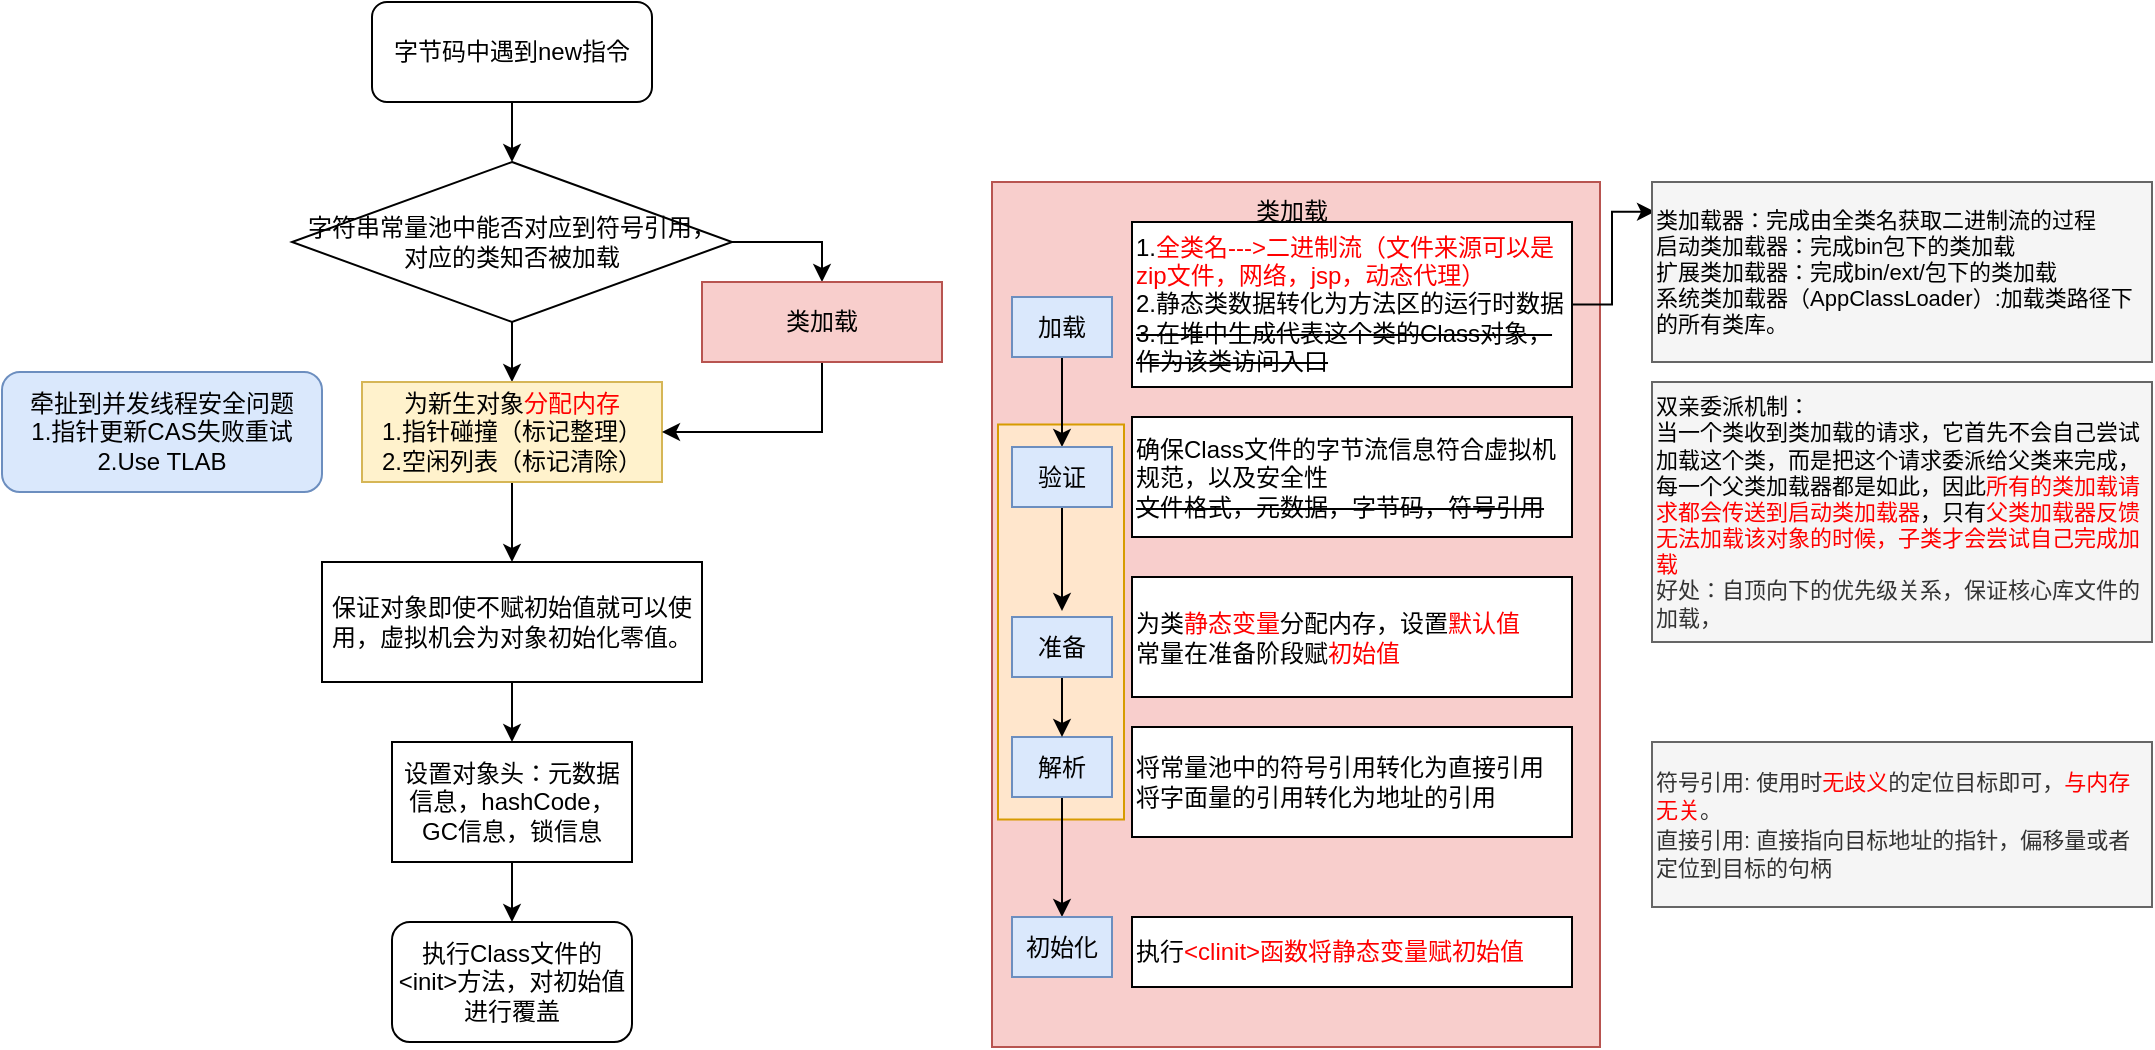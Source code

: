 <mxfile version="17.4.1" type="github">
  <diagram id="YeLT6GVh3PedhH0xsYGV" name="Page-1">
    <mxGraphModel dx="1138" dy="667" grid="1" gridSize="10" guides="1" tooltips="1" connect="1" arrows="1" fold="1" page="1" pageScale="1" pageWidth="850" pageHeight="1100" math="0" shadow="0">
      <root>
        <mxCell id="0" />
        <mxCell id="1" parent="0" />
        <mxCell id="Psn35w7AXA0jimtYUnMg-16" value="" style="rounded=0;whiteSpace=wrap;html=1;fontSize=12;fillColor=#f8cecc;strokeColor=#b85450;" vertex="1" parent="1">
          <mxGeometry x="570" y="150" width="304" height="432.5" as="geometry" />
        </mxCell>
        <mxCell id="Psn35w7AXA0jimtYUnMg-41" value="" style="rounded=0;whiteSpace=wrap;html=1;fontSize=12;fillColor=#ffe6cc;strokeColor=#d79b00;" vertex="1" parent="1">
          <mxGeometry x="573" y="271.25" width="63" height="197.5" as="geometry" />
        </mxCell>
        <mxCell id="Psn35w7AXA0jimtYUnMg-3" style="edgeStyle=orthogonalEdgeStyle;rounded=0;orthogonalLoop=1;jettySize=auto;html=1;exitX=0.5;exitY=1;exitDx=0;exitDy=0;fontSize=12;" edge="1" parent="1" source="Psn35w7AXA0jimtYUnMg-1" target="Psn35w7AXA0jimtYUnMg-2">
          <mxGeometry relative="1" as="geometry" />
        </mxCell>
        <mxCell id="Psn35w7AXA0jimtYUnMg-1" value="字节码中遇到new指令" style="rounded=1;whiteSpace=wrap;html=1;" vertex="1" parent="1">
          <mxGeometry x="260" y="60" width="140" height="50" as="geometry" />
        </mxCell>
        <mxCell id="Psn35w7AXA0jimtYUnMg-11" style="edgeStyle=orthogonalEdgeStyle;rounded=0;orthogonalLoop=1;jettySize=auto;html=1;exitX=1;exitY=0.5;exitDx=0;exitDy=0;entryX=0.5;entryY=0;entryDx=0;entryDy=0;fontSize=12;fontColor=#FF0000;" edge="1" parent="1" source="Psn35w7AXA0jimtYUnMg-2" target="Psn35w7AXA0jimtYUnMg-9">
          <mxGeometry relative="1" as="geometry" />
        </mxCell>
        <mxCell id="Psn35w7AXA0jimtYUnMg-13" style="edgeStyle=orthogonalEdgeStyle;rounded=0;orthogonalLoop=1;jettySize=auto;html=1;exitX=0.5;exitY=1;exitDx=0;exitDy=0;entryX=0.5;entryY=0;entryDx=0;entryDy=0;fontSize=12;fontColor=#000000;" edge="1" parent="1" source="Psn35w7AXA0jimtYUnMg-2" target="Psn35w7AXA0jimtYUnMg-6">
          <mxGeometry relative="1" as="geometry" />
        </mxCell>
        <mxCell id="Psn35w7AXA0jimtYUnMg-2" value="&lt;font style=&quot;font-size: 12px&quot;&gt;字符串常量池中能否对应到符号引用，&lt;br&gt;对应的类知否被加载&lt;br&gt;&lt;/font&gt;" style="rhombus;whiteSpace=wrap;html=1;" vertex="1" parent="1">
          <mxGeometry x="220" y="140" width="220" height="80" as="geometry" />
        </mxCell>
        <mxCell id="Psn35w7AXA0jimtYUnMg-15" style="edgeStyle=orthogonalEdgeStyle;rounded=0;orthogonalLoop=1;jettySize=auto;html=1;exitX=0.5;exitY=1;exitDx=0;exitDy=0;entryX=0.5;entryY=0;entryDx=0;entryDy=0;fontSize=12;fontColor=#000000;" edge="1" parent="1" source="Psn35w7AXA0jimtYUnMg-6" target="Psn35w7AXA0jimtYUnMg-14">
          <mxGeometry relative="1" as="geometry" />
        </mxCell>
        <mxCell id="Psn35w7AXA0jimtYUnMg-6" value="为新生对象&lt;font color=&quot;#ff0000&quot;&gt;分配内存&lt;/font&gt;&lt;br&gt;1.指针碰撞（标记整理）&lt;br&gt;2.空闲列表（标记清除）" style="rounded=0;whiteSpace=wrap;html=1;fontSize=12;fillColor=#fff2cc;strokeColor=#d6b656;" vertex="1" parent="1">
          <mxGeometry x="255" y="250" width="150" height="50" as="geometry" />
        </mxCell>
        <mxCell id="Psn35w7AXA0jimtYUnMg-7" value="牵扯到并发线程安全问题&lt;br&gt;1.指针更新CAS失败重试&lt;br&gt;2.Use TLAB" style="rounded=1;whiteSpace=wrap;html=1;fontSize=12;fillColor=#dae8fc;strokeColor=#6c8ebf;" vertex="1" parent="1">
          <mxGeometry x="75" y="245" width="160" height="60" as="geometry" />
        </mxCell>
        <mxCell id="Psn35w7AXA0jimtYUnMg-12" style="edgeStyle=orthogonalEdgeStyle;rounded=0;orthogonalLoop=1;jettySize=auto;html=1;exitX=0.5;exitY=1;exitDx=0;exitDy=0;entryX=1;entryY=0.5;entryDx=0;entryDy=0;fontSize=12;fontColor=#FF0000;" edge="1" parent="1" source="Psn35w7AXA0jimtYUnMg-9" target="Psn35w7AXA0jimtYUnMg-6">
          <mxGeometry relative="1" as="geometry" />
        </mxCell>
        <mxCell id="Psn35w7AXA0jimtYUnMg-9" value="&lt;font color=&quot;#000000&quot;&gt;类加载&lt;/font&gt;" style="rounded=0;whiteSpace=wrap;html=1;fontSize=12;fillColor=#f8cecc;strokeColor=#b85450;" vertex="1" parent="1">
          <mxGeometry x="425" y="200" width="120" height="40" as="geometry" />
        </mxCell>
        <mxCell id="Psn35w7AXA0jimtYUnMg-19" style="edgeStyle=orthogonalEdgeStyle;rounded=0;orthogonalLoop=1;jettySize=auto;html=1;exitX=0.5;exitY=1;exitDx=0;exitDy=0;entryX=0.5;entryY=0;entryDx=0;entryDy=0;fontSize=12;fontColor=#000000;" edge="1" parent="1" source="Psn35w7AXA0jimtYUnMg-14" target="Psn35w7AXA0jimtYUnMg-18">
          <mxGeometry relative="1" as="geometry" />
        </mxCell>
        <mxCell id="Psn35w7AXA0jimtYUnMg-14" value="保证对象即使不赋初始值就可以使用，虚拟机会为对象初始化零值。" style="rounded=0;whiteSpace=wrap;html=1;fontSize=12;fontColor=#000000;" vertex="1" parent="1">
          <mxGeometry x="235" y="340" width="190" height="60" as="geometry" />
        </mxCell>
        <mxCell id="Psn35w7AXA0jimtYUnMg-17" value="类加载" style="text;html=1;strokeColor=none;fillColor=none;align=center;verticalAlign=middle;whiteSpace=wrap;rounded=0;fontSize=12;fontColor=#000000;" vertex="1" parent="1">
          <mxGeometry x="690" y="150" width="60" height="30" as="geometry" />
        </mxCell>
        <mxCell id="Psn35w7AXA0jimtYUnMg-21" style="edgeStyle=orthogonalEdgeStyle;rounded=0;orthogonalLoop=1;jettySize=auto;html=1;exitX=0.5;exitY=1;exitDx=0;exitDy=0;entryX=0.5;entryY=0;entryDx=0;entryDy=0;fontSize=12;fontColor=#000000;" edge="1" parent="1" source="Psn35w7AXA0jimtYUnMg-18" target="Psn35w7AXA0jimtYUnMg-20">
          <mxGeometry relative="1" as="geometry" />
        </mxCell>
        <mxCell id="Psn35w7AXA0jimtYUnMg-18" value="设置对象头：元数据信息，hashCode，GC信息，锁信息" style="rounded=0;whiteSpace=wrap;html=1;fontSize=12;fontColor=#000000;" vertex="1" parent="1">
          <mxGeometry x="270" y="430" width="120" height="60" as="geometry" />
        </mxCell>
        <mxCell id="Psn35w7AXA0jimtYUnMg-20" value="执行Class文件的&amp;lt;init&amp;gt;方法，对初始值进行覆盖" style="rounded=1;whiteSpace=wrap;html=1;fontSize=12;fontColor=#000000;" vertex="1" parent="1">
          <mxGeometry x="270" y="520" width="120" height="60" as="geometry" />
        </mxCell>
        <mxCell id="Psn35w7AXA0jimtYUnMg-27" style="edgeStyle=orthogonalEdgeStyle;rounded=0;orthogonalLoop=1;jettySize=auto;html=1;exitX=0.5;exitY=1;exitDx=0;exitDy=0;fontSize=12;fontColor=#000000;" edge="1" parent="1" source="Psn35w7AXA0jimtYUnMg-22" target="Psn35w7AXA0jimtYUnMg-24">
          <mxGeometry relative="1" as="geometry" />
        </mxCell>
        <mxCell id="Psn35w7AXA0jimtYUnMg-22" value="加载" style="rounded=0;whiteSpace=wrap;html=1;fontSize=12;fillColor=#dae8fc;strokeColor=#6c8ebf;" vertex="1" parent="1">
          <mxGeometry x="580" y="207.5" width="50" height="30" as="geometry" />
        </mxCell>
        <mxCell id="Psn35w7AXA0jimtYUnMg-47" style="edgeStyle=orthogonalEdgeStyle;rounded=0;orthogonalLoop=1;jettySize=auto;html=1;exitX=1;exitY=0.5;exitDx=0;exitDy=0;entryX=0.006;entryY=0.165;entryDx=0;entryDy=0;entryPerimeter=0;fontSize=11;fontColor=#000000;" edge="1" parent="1" source="Psn35w7AXA0jimtYUnMg-23" target="Psn35w7AXA0jimtYUnMg-45">
          <mxGeometry relative="1" as="geometry" />
        </mxCell>
        <mxCell id="Psn35w7AXA0jimtYUnMg-23" value="1.&lt;font color=&quot;#ff0000&quot;&gt;全类名---&amp;gt;二进制流（文件来源可以是zip文件，网络，jsp，动态代理）&lt;/font&gt;&lt;br&gt;2.静态类数据转化为方法区的运行时数据&lt;br&gt;&lt;strike&gt;3.在堆中生成代表这个类的Class对象，作为该类访问入口&lt;/strike&gt;" style="rounded=0;whiteSpace=wrap;html=1;fontSize=12;fontColor=#000000;align=left;" vertex="1" parent="1">
          <mxGeometry x="640" y="170" width="220" height="82.5" as="geometry" />
        </mxCell>
        <mxCell id="Psn35w7AXA0jimtYUnMg-24" value="验证" style="rounded=0;whiteSpace=wrap;html=1;fontSize=12;fillColor=#dae8fc;strokeColor=#6c8ebf;" vertex="1" parent="1">
          <mxGeometry x="580" y="282.5" width="50" height="30" as="geometry" />
        </mxCell>
        <mxCell id="Psn35w7AXA0jimtYUnMg-25" value="确保Class文件的字节流信息符合虚拟机规范，以及安全性&lt;br&gt;&lt;strike&gt;文件格式，元数据，字节码，符号引用&lt;/strike&gt;" style="rounded=0;whiteSpace=wrap;html=1;fontSize=12;fontColor=#000000;align=left;" vertex="1" parent="1">
          <mxGeometry x="640" y="267.5" width="220" height="60" as="geometry" />
        </mxCell>
        <mxCell id="Psn35w7AXA0jimtYUnMg-32" style="edgeStyle=orthogonalEdgeStyle;rounded=0;orthogonalLoop=1;jettySize=auto;html=1;exitX=0.5;exitY=1;exitDx=0;exitDy=0;entryX=0.5;entryY=0;entryDx=0;entryDy=0;fontSize=12;fontColor=#FF0000;" edge="1" parent="1" source="Psn35w7AXA0jimtYUnMg-28">
          <mxGeometry relative="1" as="geometry">
            <mxPoint x="605" y="364.5" as="targetPoint" />
          </mxGeometry>
        </mxCell>
        <mxCell id="Psn35w7AXA0jimtYUnMg-28" value="验证" style="rounded=0;whiteSpace=wrap;html=1;fontSize=12;fillColor=#dae8fc;strokeColor=#6c8ebf;" vertex="1" parent="1">
          <mxGeometry x="580" y="282.5" width="50" height="30" as="geometry" />
        </mxCell>
        <mxCell id="Psn35w7AXA0jimtYUnMg-31" value="为类&lt;font color=&quot;#ff0000&quot;&gt;静态变量&lt;/font&gt;分配内存，设置&lt;font color=&quot;#ff0000&quot;&gt;默认值&lt;br&gt;&lt;/font&gt;常量在准备阶段赋&lt;font color=&quot;#ff0000&quot;&gt;初始值&lt;/font&gt;" style="rounded=0;whiteSpace=wrap;html=1;fontSize=12;fontColor=#000000;align=left;" vertex="1" parent="1">
          <mxGeometry x="640" y="347.5" width="220" height="60" as="geometry" />
        </mxCell>
        <mxCell id="Psn35w7AXA0jimtYUnMg-40" style="edgeStyle=orthogonalEdgeStyle;rounded=0;orthogonalLoop=1;jettySize=auto;html=1;exitX=0.5;exitY=1;exitDx=0;exitDy=0;entryX=0.5;entryY=0;entryDx=0;entryDy=0;fontSize=12;fontColor=#FF0000;" edge="1" parent="1" source="Psn35w7AXA0jimtYUnMg-33" target="Psn35w7AXA0jimtYUnMg-35">
          <mxGeometry relative="1" as="geometry" />
        </mxCell>
        <mxCell id="Psn35w7AXA0jimtYUnMg-33" value="解析" style="rounded=0;whiteSpace=wrap;html=1;fontSize=12;fillColor=#dae8fc;strokeColor=#6c8ebf;" vertex="1" parent="1">
          <mxGeometry x="580" y="427.5" width="50" height="30" as="geometry" />
        </mxCell>
        <mxCell id="Psn35w7AXA0jimtYUnMg-38" style="edgeStyle=orthogonalEdgeStyle;rounded=0;orthogonalLoop=1;jettySize=auto;html=1;exitX=0.5;exitY=1;exitDx=0;exitDy=0;entryX=0.5;entryY=0;entryDx=0;entryDy=0;fontSize=12;fontColor=#FF0000;" edge="1" parent="1" source="Psn35w7AXA0jimtYUnMg-34" target="Psn35w7AXA0jimtYUnMg-33">
          <mxGeometry relative="1" as="geometry" />
        </mxCell>
        <mxCell id="Psn35w7AXA0jimtYUnMg-34" value="准备" style="rounded=0;whiteSpace=wrap;html=1;fontSize=12;fillColor=#dae8fc;strokeColor=#6c8ebf;" vertex="1" parent="1">
          <mxGeometry x="580" y="367.5" width="50" height="30" as="geometry" />
        </mxCell>
        <mxCell id="Psn35w7AXA0jimtYUnMg-35" value="初始化" style="rounded=0;whiteSpace=wrap;html=1;fontSize=12;fillColor=#dae8fc;strokeColor=#6c8ebf;" vertex="1" parent="1">
          <mxGeometry x="580" y="517.5" width="50" height="30" as="geometry" />
        </mxCell>
        <mxCell id="Psn35w7AXA0jimtYUnMg-36" value="将常量池中的符号引用转化为直接引用&lt;br&gt;将字面量的引用转化为地址的引用" style="rounded=0;whiteSpace=wrap;html=1;fontSize=12;fontColor=#000000;align=left;" vertex="1" parent="1">
          <mxGeometry x="640" y="422.5" width="220" height="55" as="geometry" />
        </mxCell>
        <mxCell id="Psn35w7AXA0jimtYUnMg-37" value="执行&lt;font color=&quot;#ff0000&quot;&gt;&amp;lt;clinit&amp;gt;函数将静态变量赋初始值&lt;/font&gt;" style="rounded=0;whiteSpace=wrap;html=1;fontSize=12;fontColor=#000000;align=left;" vertex="1" parent="1">
          <mxGeometry x="640" y="517.5" width="220" height="35" as="geometry" />
        </mxCell>
        <mxCell id="Psn35w7AXA0jimtYUnMg-42" value="&lt;font style=&quot;font-size: 11px&quot;&gt;符号引用: 使用时&lt;font color=&quot;#ff0000&quot;&gt;无歧义&lt;/font&gt;的定位目标即可，&lt;font color=&quot;#ff0000&quot;&gt;与内存无关&lt;/font&gt;。&lt;br style=&quot;font-size: 11px&quot;&gt;直接引用: 直接指向目标地址的指针，偏移量或者定位到目标的句柄&lt;/font&gt;" style="rounded=0;whiteSpace=wrap;html=1;fontSize=12;fontColor=#333333;fillColor=#f5f5f5;strokeColor=#666666;align=left;" vertex="1" parent="1">
          <mxGeometry x="900" y="430" width="250" height="82.5" as="geometry" />
        </mxCell>
        <mxCell id="Psn35w7AXA0jimtYUnMg-45" value="&lt;font color=&quot;#000000&quot; style=&quot;font-size: 11px&quot;&gt;类加载器：完成由全类名获取二进制流的过程&lt;br&gt;启动类加载器：完成bin包下的类加载&lt;br&gt;扩展类加载器：完成bin/ext/包下的类加载&lt;br&gt;系统类加载器（AppClassLoader）:加载类路径下的所有类库。&lt;br&gt;&lt;/font&gt;" style="rounded=0;whiteSpace=wrap;html=1;fontSize=11;fontColor=#333333;align=left;fillColor=#f5f5f5;strokeColor=#666666;" vertex="1" parent="1">
          <mxGeometry x="900" y="150" width="250" height="90" as="geometry" />
        </mxCell>
        <mxCell id="Psn35w7AXA0jimtYUnMg-48" value="&lt;font color=&quot;#000000&quot; style=&quot;font-size: 11px&quot;&gt;双亲委派机制：&lt;br&gt;当一个类收到类加载的请求，它首先不会自己尝试加载这个类，而是把这个请求委派给父类来完成，每一个父类加载器都是如此，因此&lt;/font&gt;&lt;font style=&quot;font-size: 11px&quot; color=&quot;#ff0000&quot;&gt;所有的类加载请求都会传送到启动类加载器&lt;/font&gt;&lt;font color=&quot;#000000&quot; style=&quot;font-size: 11px&quot;&gt;，只有&lt;/font&gt;&lt;font style=&quot;font-size: 11px&quot;&gt;&lt;font color=&quot;#ff0000&quot;&gt;父类加载器反馈无法加载该对象的时候，子类才会尝试自己完成加载&lt;br&gt;&lt;/font&gt;好处：自顶向下的优先级关系，保证核心库文件的加载，&lt;br&gt;&lt;/font&gt;" style="rounded=0;whiteSpace=wrap;html=1;fontSize=11;fontColor=#333333;align=left;fillColor=#f5f5f5;strokeColor=#666666;" vertex="1" parent="1">
          <mxGeometry x="900" y="250" width="250" height="130" as="geometry" />
        </mxCell>
      </root>
    </mxGraphModel>
  </diagram>
</mxfile>
